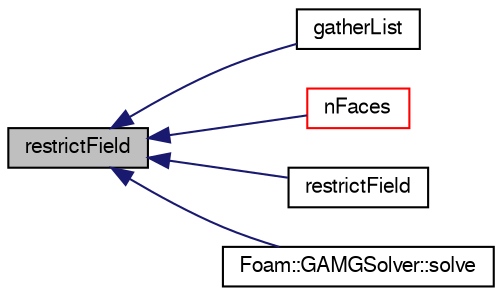 digraph "restrictField"
{
  bgcolor="transparent";
  edge [fontname="FreeSans",fontsize="10",labelfontname="FreeSans",labelfontsize="10"];
  node [fontname="FreeSans",fontsize="10",shape=record];
  rankdir="LR";
  Node1632 [label="restrictField",height=0.2,width=0.4,color="black", fillcolor="grey75", style="filled", fontcolor="black"];
  Node1632 -> Node1633 [dir="back",color="midnightblue",fontsize="10",style="solid",fontname="FreeSans"];
  Node1633 [label="gatherList",height=0.2,width=0.4,color="black",URL="$a26970.html#a7b2d06bbbaf33a1cfe2a06b8c68e7dbc",tooltip="Gather value from all procIDs onto procIDs[0]. "];
  Node1632 -> Node1634 [dir="back",color="midnightblue",fontsize="10",style="solid",fontname="FreeSans"];
  Node1634 [label="nFaces",height=0.2,width=0.4,color="red",URL="$a26970.html#afb7f337f99c970a8e63778e3fddc909c",tooltip="Return number of coarse faces (before processor agglomeration) "];
  Node1632 -> Node1636 [dir="back",color="midnightblue",fontsize="10",style="solid",fontname="FreeSans"];
  Node1636 [label="restrictField",height=0.2,width=0.4,color="black",URL="$a26970.html#af493a2874f62e2e597071012ea42c842",tooltip="Restrict (integrate by summation) cell field. "];
  Node1632 -> Node1637 [dir="back",color="midnightblue",fontsize="10",style="solid",fontname="FreeSans"];
  Node1637 [label="Foam::GAMGSolver::solve",height=0.2,width=0.4,color="black",URL="$a27002.html#ad38597d099f9905e3f399b01af791bcb",tooltip="Solve. "];
}
